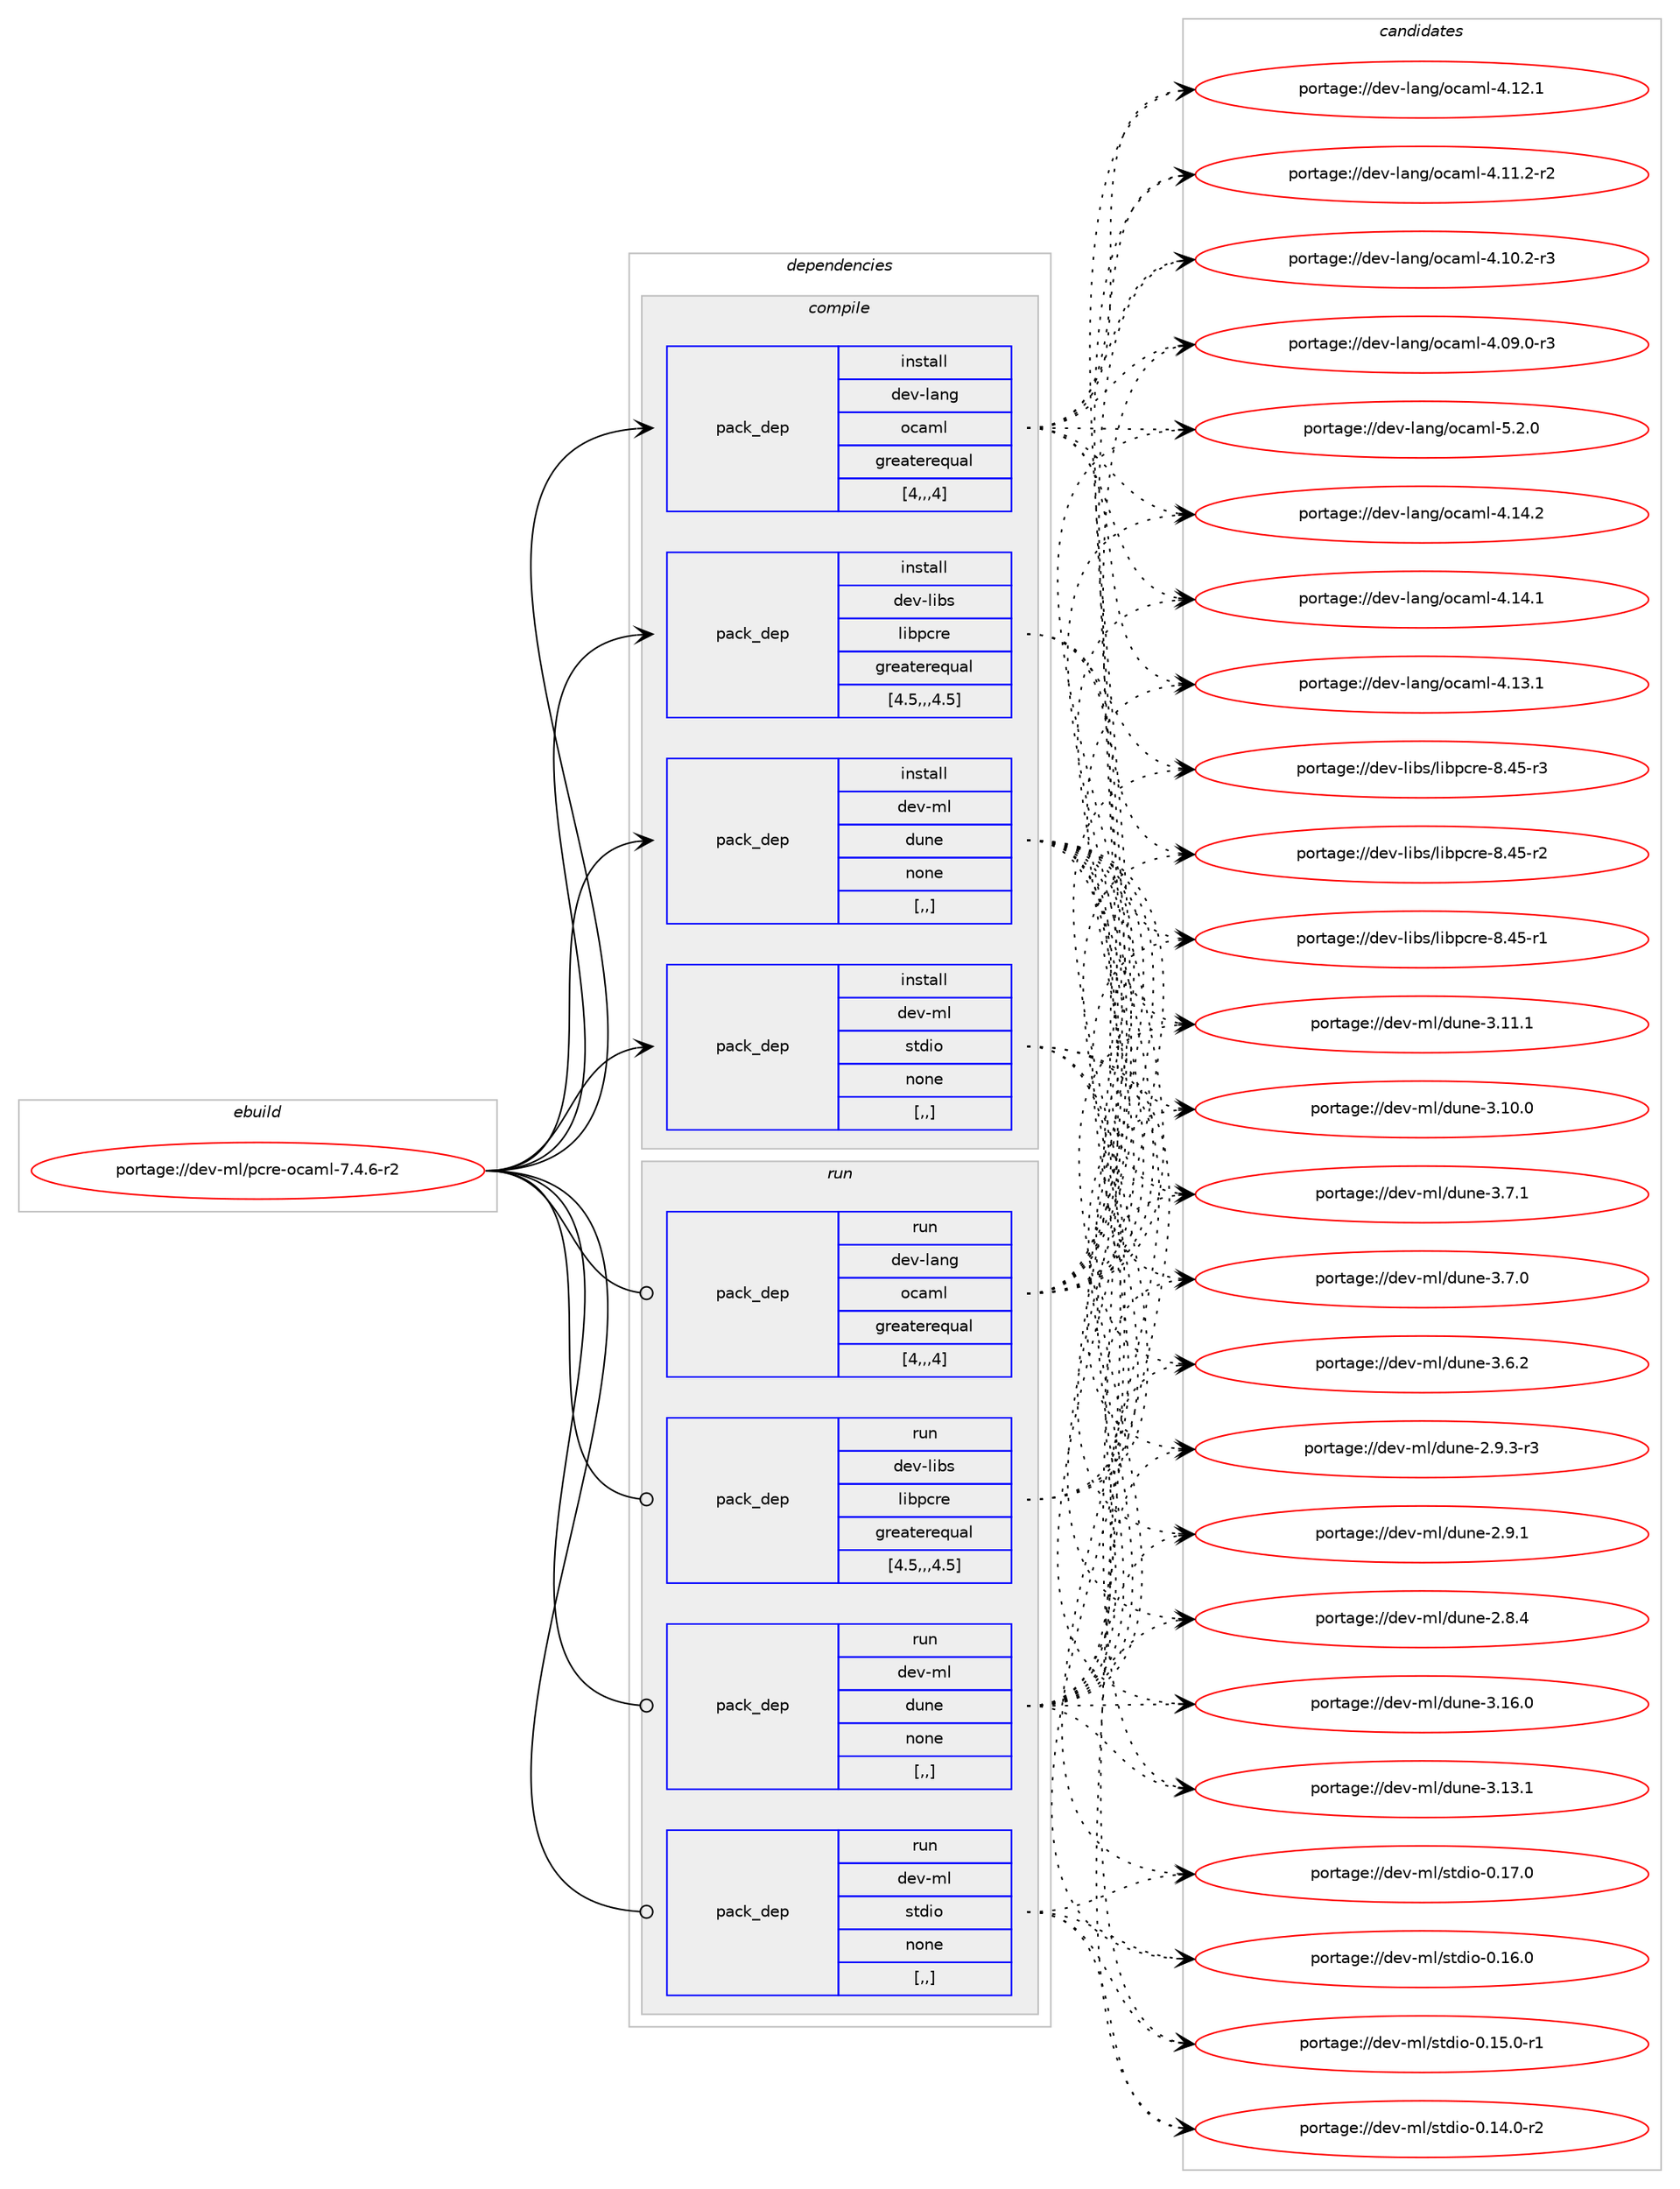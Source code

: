 digraph prolog {

# *************
# Graph options
# *************

newrank=true;
concentrate=true;
compound=true;
graph [rankdir=LR,fontname=Helvetica,fontsize=10,ranksep=1.5];#, ranksep=2.5, nodesep=0.2];
edge  [arrowhead=vee];
node  [fontname=Helvetica,fontsize=10];

# **********
# The ebuild
# **********

subgraph cluster_leftcol {
color=gray;
label=<<i>ebuild</i>>;
id [label="portage://dev-ml/pcre-ocaml-7.4.6-r2", color=red, width=4, href="../dev-ml/pcre-ocaml-7.4.6-r2.svg"];
}

# ****************
# The dependencies
# ****************

subgraph cluster_midcol {
color=gray;
label=<<i>dependencies</i>>;
subgraph cluster_compile {
fillcolor="#eeeeee";
style=filled;
label=<<i>compile</i>>;
subgraph pack91240 {
dependency122207 [label=<<TABLE BORDER="0" CELLBORDER="1" CELLSPACING="0" CELLPADDING="4" WIDTH="220"><TR><TD ROWSPAN="6" CELLPADDING="30">pack_dep</TD></TR><TR><TD WIDTH="110">install</TD></TR><TR><TD>dev-lang</TD></TR><TR><TD>ocaml</TD></TR><TR><TD>greaterequal</TD></TR><TR><TD>[4,,,4]</TD></TR></TABLE>>, shape=none, color=blue];
}
id:e -> dependency122207:w [weight=20,style="solid",arrowhead="vee"];
subgraph pack91241 {
dependency122208 [label=<<TABLE BORDER="0" CELLBORDER="1" CELLSPACING="0" CELLPADDING="4" WIDTH="220"><TR><TD ROWSPAN="6" CELLPADDING="30">pack_dep</TD></TR><TR><TD WIDTH="110">install</TD></TR><TR><TD>dev-libs</TD></TR><TR><TD>libpcre</TD></TR><TR><TD>greaterequal</TD></TR><TR><TD>[4.5,,,4.5]</TD></TR></TABLE>>, shape=none, color=blue];
}
id:e -> dependency122208:w [weight=20,style="solid",arrowhead="vee"];
subgraph pack91242 {
dependency122209 [label=<<TABLE BORDER="0" CELLBORDER="1" CELLSPACING="0" CELLPADDING="4" WIDTH="220"><TR><TD ROWSPAN="6" CELLPADDING="30">pack_dep</TD></TR><TR><TD WIDTH="110">install</TD></TR><TR><TD>dev-ml</TD></TR><TR><TD>dune</TD></TR><TR><TD>none</TD></TR><TR><TD>[,,]</TD></TR></TABLE>>, shape=none, color=blue];
}
id:e -> dependency122209:w [weight=20,style="solid",arrowhead="vee"];
subgraph pack91243 {
dependency122210 [label=<<TABLE BORDER="0" CELLBORDER="1" CELLSPACING="0" CELLPADDING="4" WIDTH="220"><TR><TD ROWSPAN="6" CELLPADDING="30">pack_dep</TD></TR><TR><TD WIDTH="110">install</TD></TR><TR><TD>dev-ml</TD></TR><TR><TD>stdio</TD></TR><TR><TD>none</TD></TR><TR><TD>[,,]</TD></TR></TABLE>>, shape=none, color=blue];
}
id:e -> dependency122210:w [weight=20,style="solid",arrowhead="vee"];
}
subgraph cluster_compileandrun {
fillcolor="#eeeeee";
style=filled;
label=<<i>compile and run</i>>;
}
subgraph cluster_run {
fillcolor="#eeeeee";
style=filled;
label=<<i>run</i>>;
subgraph pack91244 {
dependency122211 [label=<<TABLE BORDER="0" CELLBORDER="1" CELLSPACING="0" CELLPADDING="4" WIDTH="220"><TR><TD ROWSPAN="6" CELLPADDING="30">pack_dep</TD></TR><TR><TD WIDTH="110">run</TD></TR><TR><TD>dev-lang</TD></TR><TR><TD>ocaml</TD></TR><TR><TD>greaterequal</TD></TR><TR><TD>[4,,,4]</TD></TR></TABLE>>, shape=none, color=blue];
}
id:e -> dependency122211:w [weight=20,style="solid",arrowhead="odot"];
subgraph pack91245 {
dependency122212 [label=<<TABLE BORDER="0" CELLBORDER="1" CELLSPACING="0" CELLPADDING="4" WIDTH="220"><TR><TD ROWSPAN="6" CELLPADDING="30">pack_dep</TD></TR><TR><TD WIDTH="110">run</TD></TR><TR><TD>dev-libs</TD></TR><TR><TD>libpcre</TD></TR><TR><TD>greaterequal</TD></TR><TR><TD>[4.5,,,4.5]</TD></TR></TABLE>>, shape=none, color=blue];
}
id:e -> dependency122212:w [weight=20,style="solid",arrowhead="odot"];
subgraph pack91246 {
dependency122213 [label=<<TABLE BORDER="0" CELLBORDER="1" CELLSPACING="0" CELLPADDING="4" WIDTH="220"><TR><TD ROWSPAN="6" CELLPADDING="30">pack_dep</TD></TR><TR><TD WIDTH="110">run</TD></TR><TR><TD>dev-ml</TD></TR><TR><TD>dune</TD></TR><TR><TD>none</TD></TR><TR><TD>[,,]</TD></TR></TABLE>>, shape=none, color=blue];
}
id:e -> dependency122213:w [weight=20,style="solid",arrowhead="odot"];
subgraph pack91247 {
dependency122214 [label=<<TABLE BORDER="0" CELLBORDER="1" CELLSPACING="0" CELLPADDING="4" WIDTH="220"><TR><TD ROWSPAN="6" CELLPADDING="30">pack_dep</TD></TR><TR><TD WIDTH="110">run</TD></TR><TR><TD>dev-ml</TD></TR><TR><TD>stdio</TD></TR><TR><TD>none</TD></TR><TR><TD>[,,]</TD></TR></TABLE>>, shape=none, color=blue];
}
id:e -> dependency122214:w [weight=20,style="solid",arrowhead="odot"];
}
}

# **************
# The candidates
# **************

subgraph cluster_choices {
rank=same;
color=gray;
label=<<i>candidates</i>>;

subgraph choice91240 {
color=black;
nodesep=1;
choice1001011184510897110103471119997109108455346504648 [label="portage://dev-lang/ocaml-5.2.0", color=red, width=4,href="../dev-lang/ocaml-5.2.0.svg"];
choice100101118451089711010347111999710910845524649524650 [label="portage://dev-lang/ocaml-4.14.2", color=red, width=4,href="../dev-lang/ocaml-4.14.2.svg"];
choice100101118451089711010347111999710910845524649524649 [label="portage://dev-lang/ocaml-4.14.1", color=red, width=4,href="../dev-lang/ocaml-4.14.1.svg"];
choice100101118451089711010347111999710910845524649514649 [label="portage://dev-lang/ocaml-4.13.1", color=red, width=4,href="../dev-lang/ocaml-4.13.1.svg"];
choice100101118451089711010347111999710910845524649504649 [label="portage://dev-lang/ocaml-4.12.1", color=red, width=4,href="../dev-lang/ocaml-4.12.1.svg"];
choice1001011184510897110103471119997109108455246494946504511450 [label="portage://dev-lang/ocaml-4.11.2-r2", color=red, width=4,href="../dev-lang/ocaml-4.11.2-r2.svg"];
choice1001011184510897110103471119997109108455246494846504511451 [label="portage://dev-lang/ocaml-4.10.2-r3", color=red, width=4,href="../dev-lang/ocaml-4.10.2-r3.svg"];
choice1001011184510897110103471119997109108455246485746484511451 [label="portage://dev-lang/ocaml-4.09.0-r3", color=red, width=4,href="../dev-lang/ocaml-4.09.0-r3.svg"];
dependency122207:e -> choice1001011184510897110103471119997109108455346504648:w [style=dotted,weight="100"];
dependency122207:e -> choice100101118451089711010347111999710910845524649524650:w [style=dotted,weight="100"];
dependency122207:e -> choice100101118451089711010347111999710910845524649524649:w [style=dotted,weight="100"];
dependency122207:e -> choice100101118451089711010347111999710910845524649514649:w [style=dotted,weight="100"];
dependency122207:e -> choice100101118451089711010347111999710910845524649504649:w [style=dotted,weight="100"];
dependency122207:e -> choice1001011184510897110103471119997109108455246494946504511450:w [style=dotted,weight="100"];
dependency122207:e -> choice1001011184510897110103471119997109108455246494846504511451:w [style=dotted,weight="100"];
dependency122207:e -> choice1001011184510897110103471119997109108455246485746484511451:w [style=dotted,weight="100"];
}
subgraph choice91241 {
color=black;
nodesep=1;
choice100101118451081059811547108105981129911410145564652534511451 [label="portage://dev-libs/libpcre-8.45-r3", color=red, width=4,href="../dev-libs/libpcre-8.45-r3.svg"];
choice100101118451081059811547108105981129911410145564652534511450 [label="portage://dev-libs/libpcre-8.45-r2", color=red, width=4,href="../dev-libs/libpcre-8.45-r2.svg"];
choice100101118451081059811547108105981129911410145564652534511449 [label="portage://dev-libs/libpcre-8.45-r1", color=red, width=4,href="../dev-libs/libpcre-8.45-r1.svg"];
dependency122208:e -> choice100101118451081059811547108105981129911410145564652534511451:w [style=dotted,weight="100"];
dependency122208:e -> choice100101118451081059811547108105981129911410145564652534511450:w [style=dotted,weight="100"];
dependency122208:e -> choice100101118451081059811547108105981129911410145564652534511449:w [style=dotted,weight="100"];
}
subgraph choice91242 {
color=black;
nodesep=1;
choice100101118451091084710011711010145514649544648 [label="portage://dev-ml/dune-3.16.0", color=red, width=4,href="../dev-ml/dune-3.16.0.svg"];
choice100101118451091084710011711010145514649514649 [label="portage://dev-ml/dune-3.13.1", color=red, width=4,href="../dev-ml/dune-3.13.1.svg"];
choice100101118451091084710011711010145514649494649 [label="portage://dev-ml/dune-3.11.1", color=red, width=4,href="../dev-ml/dune-3.11.1.svg"];
choice100101118451091084710011711010145514649484648 [label="portage://dev-ml/dune-3.10.0", color=red, width=4,href="../dev-ml/dune-3.10.0.svg"];
choice1001011184510910847100117110101455146554649 [label="portage://dev-ml/dune-3.7.1", color=red, width=4,href="../dev-ml/dune-3.7.1.svg"];
choice1001011184510910847100117110101455146554648 [label="portage://dev-ml/dune-3.7.0", color=red, width=4,href="../dev-ml/dune-3.7.0.svg"];
choice1001011184510910847100117110101455146544650 [label="portage://dev-ml/dune-3.6.2", color=red, width=4,href="../dev-ml/dune-3.6.2.svg"];
choice10010111845109108471001171101014550465746514511451 [label="portage://dev-ml/dune-2.9.3-r3", color=red, width=4,href="../dev-ml/dune-2.9.3-r3.svg"];
choice1001011184510910847100117110101455046574649 [label="portage://dev-ml/dune-2.9.1", color=red, width=4,href="../dev-ml/dune-2.9.1.svg"];
choice1001011184510910847100117110101455046564652 [label="portage://dev-ml/dune-2.8.4", color=red, width=4,href="../dev-ml/dune-2.8.4.svg"];
dependency122209:e -> choice100101118451091084710011711010145514649544648:w [style=dotted,weight="100"];
dependency122209:e -> choice100101118451091084710011711010145514649514649:w [style=dotted,weight="100"];
dependency122209:e -> choice100101118451091084710011711010145514649494649:w [style=dotted,weight="100"];
dependency122209:e -> choice100101118451091084710011711010145514649484648:w [style=dotted,weight="100"];
dependency122209:e -> choice1001011184510910847100117110101455146554649:w [style=dotted,weight="100"];
dependency122209:e -> choice1001011184510910847100117110101455146554648:w [style=dotted,weight="100"];
dependency122209:e -> choice1001011184510910847100117110101455146544650:w [style=dotted,weight="100"];
dependency122209:e -> choice10010111845109108471001171101014550465746514511451:w [style=dotted,weight="100"];
dependency122209:e -> choice1001011184510910847100117110101455046574649:w [style=dotted,weight="100"];
dependency122209:e -> choice1001011184510910847100117110101455046564652:w [style=dotted,weight="100"];
}
subgraph choice91243 {
color=black;
nodesep=1;
choice100101118451091084711511610010511145484649554648 [label="portage://dev-ml/stdio-0.17.0", color=red, width=4,href="../dev-ml/stdio-0.17.0.svg"];
choice100101118451091084711511610010511145484649544648 [label="portage://dev-ml/stdio-0.16.0", color=red, width=4,href="../dev-ml/stdio-0.16.0.svg"];
choice1001011184510910847115116100105111454846495346484511449 [label="portage://dev-ml/stdio-0.15.0-r1", color=red, width=4,href="../dev-ml/stdio-0.15.0-r1.svg"];
choice1001011184510910847115116100105111454846495246484511450 [label="portage://dev-ml/stdio-0.14.0-r2", color=red, width=4,href="../dev-ml/stdio-0.14.0-r2.svg"];
dependency122210:e -> choice100101118451091084711511610010511145484649554648:w [style=dotted,weight="100"];
dependency122210:e -> choice100101118451091084711511610010511145484649544648:w [style=dotted,weight="100"];
dependency122210:e -> choice1001011184510910847115116100105111454846495346484511449:w [style=dotted,weight="100"];
dependency122210:e -> choice1001011184510910847115116100105111454846495246484511450:w [style=dotted,weight="100"];
}
subgraph choice91244 {
color=black;
nodesep=1;
choice1001011184510897110103471119997109108455346504648 [label="portage://dev-lang/ocaml-5.2.0", color=red, width=4,href="../dev-lang/ocaml-5.2.0.svg"];
choice100101118451089711010347111999710910845524649524650 [label="portage://dev-lang/ocaml-4.14.2", color=red, width=4,href="../dev-lang/ocaml-4.14.2.svg"];
choice100101118451089711010347111999710910845524649524649 [label="portage://dev-lang/ocaml-4.14.1", color=red, width=4,href="../dev-lang/ocaml-4.14.1.svg"];
choice100101118451089711010347111999710910845524649514649 [label="portage://dev-lang/ocaml-4.13.1", color=red, width=4,href="../dev-lang/ocaml-4.13.1.svg"];
choice100101118451089711010347111999710910845524649504649 [label="portage://dev-lang/ocaml-4.12.1", color=red, width=4,href="../dev-lang/ocaml-4.12.1.svg"];
choice1001011184510897110103471119997109108455246494946504511450 [label="portage://dev-lang/ocaml-4.11.2-r2", color=red, width=4,href="../dev-lang/ocaml-4.11.2-r2.svg"];
choice1001011184510897110103471119997109108455246494846504511451 [label="portage://dev-lang/ocaml-4.10.2-r3", color=red, width=4,href="../dev-lang/ocaml-4.10.2-r3.svg"];
choice1001011184510897110103471119997109108455246485746484511451 [label="portage://dev-lang/ocaml-4.09.0-r3", color=red, width=4,href="../dev-lang/ocaml-4.09.0-r3.svg"];
dependency122211:e -> choice1001011184510897110103471119997109108455346504648:w [style=dotted,weight="100"];
dependency122211:e -> choice100101118451089711010347111999710910845524649524650:w [style=dotted,weight="100"];
dependency122211:e -> choice100101118451089711010347111999710910845524649524649:w [style=dotted,weight="100"];
dependency122211:e -> choice100101118451089711010347111999710910845524649514649:w [style=dotted,weight="100"];
dependency122211:e -> choice100101118451089711010347111999710910845524649504649:w [style=dotted,weight="100"];
dependency122211:e -> choice1001011184510897110103471119997109108455246494946504511450:w [style=dotted,weight="100"];
dependency122211:e -> choice1001011184510897110103471119997109108455246494846504511451:w [style=dotted,weight="100"];
dependency122211:e -> choice1001011184510897110103471119997109108455246485746484511451:w [style=dotted,weight="100"];
}
subgraph choice91245 {
color=black;
nodesep=1;
choice100101118451081059811547108105981129911410145564652534511451 [label="portage://dev-libs/libpcre-8.45-r3", color=red, width=4,href="../dev-libs/libpcre-8.45-r3.svg"];
choice100101118451081059811547108105981129911410145564652534511450 [label="portage://dev-libs/libpcre-8.45-r2", color=red, width=4,href="../dev-libs/libpcre-8.45-r2.svg"];
choice100101118451081059811547108105981129911410145564652534511449 [label="portage://dev-libs/libpcre-8.45-r1", color=red, width=4,href="../dev-libs/libpcre-8.45-r1.svg"];
dependency122212:e -> choice100101118451081059811547108105981129911410145564652534511451:w [style=dotted,weight="100"];
dependency122212:e -> choice100101118451081059811547108105981129911410145564652534511450:w [style=dotted,weight="100"];
dependency122212:e -> choice100101118451081059811547108105981129911410145564652534511449:w [style=dotted,weight="100"];
}
subgraph choice91246 {
color=black;
nodesep=1;
choice100101118451091084710011711010145514649544648 [label="portage://dev-ml/dune-3.16.0", color=red, width=4,href="../dev-ml/dune-3.16.0.svg"];
choice100101118451091084710011711010145514649514649 [label="portage://dev-ml/dune-3.13.1", color=red, width=4,href="../dev-ml/dune-3.13.1.svg"];
choice100101118451091084710011711010145514649494649 [label="portage://dev-ml/dune-3.11.1", color=red, width=4,href="../dev-ml/dune-3.11.1.svg"];
choice100101118451091084710011711010145514649484648 [label="portage://dev-ml/dune-3.10.0", color=red, width=4,href="../dev-ml/dune-3.10.0.svg"];
choice1001011184510910847100117110101455146554649 [label="portage://dev-ml/dune-3.7.1", color=red, width=4,href="../dev-ml/dune-3.7.1.svg"];
choice1001011184510910847100117110101455146554648 [label="portage://dev-ml/dune-3.7.0", color=red, width=4,href="../dev-ml/dune-3.7.0.svg"];
choice1001011184510910847100117110101455146544650 [label="portage://dev-ml/dune-3.6.2", color=red, width=4,href="../dev-ml/dune-3.6.2.svg"];
choice10010111845109108471001171101014550465746514511451 [label="portage://dev-ml/dune-2.9.3-r3", color=red, width=4,href="../dev-ml/dune-2.9.3-r3.svg"];
choice1001011184510910847100117110101455046574649 [label="portage://dev-ml/dune-2.9.1", color=red, width=4,href="../dev-ml/dune-2.9.1.svg"];
choice1001011184510910847100117110101455046564652 [label="portage://dev-ml/dune-2.8.4", color=red, width=4,href="../dev-ml/dune-2.8.4.svg"];
dependency122213:e -> choice100101118451091084710011711010145514649544648:w [style=dotted,weight="100"];
dependency122213:e -> choice100101118451091084710011711010145514649514649:w [style=dotted,weight="100"];
dependency122213:e -> choice100101118451091084710011711010145514649494649:w [style=dotted,weight="100"];
dependency122213:e -> choice100101118451091084710011711010145514649484648:w [style=dotted,weight="100"];
dependency122213:e -> choice1001011184510910847100117110101455146554649:w [style=dotted,weight="100"];
dependency122213:e -> choice1001011184510910847100117110101455146554648:w [style=dotted,weight="100"];
dependency122213:e -> choice1001011184510910847100117110101455146544650:w [style=dotted,weight="100"];
dependency122213:e -> choice10010111845109108471001171101014550465746514511451:w [style=dotted,weight="100"];
dependency122213:e -> choice1001011184510910847100117110101455046574649:w [style=dotted,weight="100"];
dependency122213:e -> choice1001011184510910847100117110101455046564652:w [style=dotted,weight="100"];
}
subgraph choice91247 {
color=black;
nodesep=1;
choice100101118451091084711511610010511145484649554648 [label="portage://dev-ml/stdio-0.17.0", color=red, width=4,href="../dev-ml/stdio-0.17.0.svg"];
choice100101118451091084711511610010511145484649544648 [label="portage://dev-ml/stdio-0.16.0", color=red, width=4,href="../dev-ml/stdio-0.16.0.svg"];
choice1001011184510910847115116100105111454846495346484511449 [label="portage://dev-ml/stdio-0.15.0-r1", color=red, width=4,href="../dev-ml/stdio-0.15.0-r1.svg"];
choice1001011184510910847115116100105111454846495246484511450 [label="portage://dev-ml/stdio-0.14.0-r2", color=red, width=4,href="../dev-ml/stdio-0.14.0-r2.svg"];
dependency122214:e -> choice100101118451091084711511610010511145484649554648:w [style=dotted,weight="100"];
dependency122214:e -> choice100101118451091084711511610010511145484649544648:w [style=dotted,weight="100"];
dependency122214:e -> choice1001011184510910847115116100105111454846495346484511449:w [style=dotted,weight="100"];
dependency122214:e -> choice1001011184510910847115116100105111454846495246484511450:w [style=dotted,weight="100"];
}
}

}
